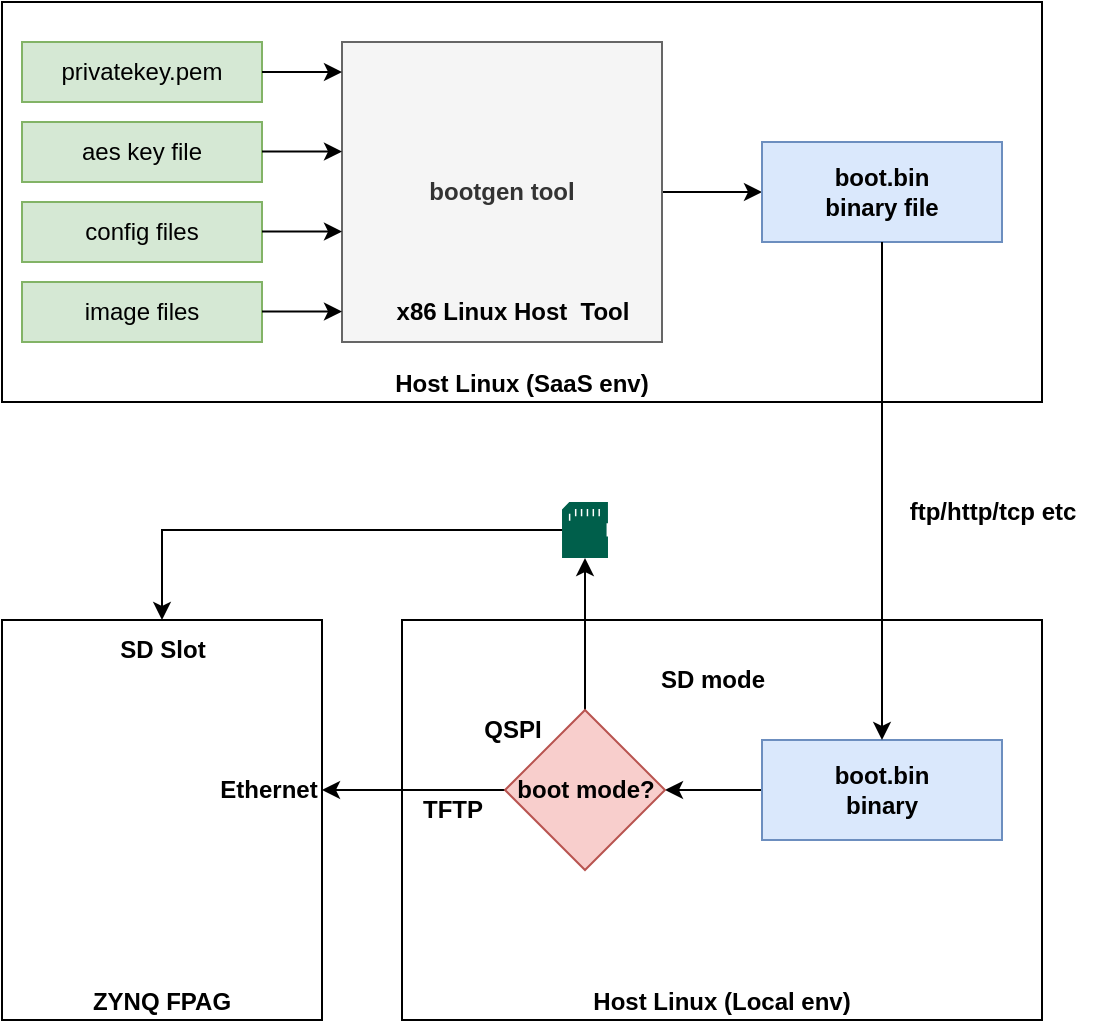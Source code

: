 <mxfile version="20.3.0" type="device"><diagram id="bzm6iS9s6tqoZT723aFg" name="第 1 页"><mxGraphModel dx="918" dy="854" grid="1" gridSize="10" guides="1" tooltips="1" connect="1" arrows="1" fold="1" page="1" pageScale="1" pageWidth="827" pageHeight="1169" math="0" shadow="0"><root><mxCell id="0"/><mxCell id="1" parent="0"/><mxCell id="Sef64oRunpcKk1uENiQf-34" value="Host Linux (SaaS env)" style="rounded=0;whiteSpace=wrap;html=1;verticalAlign=bottom;fontStyle=1" vertex="1" parent="1"><mxGeometry x="90" y="280" width="520" height="200" as="geometry"/></mxCell><mxCell id="Sef64oRunpcKk1uENiQf-1" value="image files" style="rounded=0;whiteSpace=wrap;html=1;fillColor=#d5e8d4;strokeColor=#82b366;" vertex="1" parent="1"><mxGeometry x="100" y="420" width="120" height="30" as="geometry"/></mxCell><mxCell id="Sef64oRunpcKk1uENiQf-2" value="privatekey.pem" style="rounded=0;whiteSpace=wrap;html=1;fillColor=#d5e8d4;strokeColor=#82b366;" vertex="1" parent="1"><mxGeometry x="100" y="300" width="120" height="30" as="geometry"/></mxCell><mxCell id="Sef64oRunpcKk1uENiQf-3" value="aes key file" style="rounded=0;whiteSpace=wrap;html=1;fillColor=#d5e8d4;strokeColor=#82b366;" vertex="1" parent="1"><mxGeometry x="100" y="340" width="120" height="30" as="geometry"/></mxCell><mxCell id="Sef64oRunpcKk1uENiQf-4" value="config files" style="rounded=0;whiteSpace=wrap;html=1;fillColor=#d5e8d4;strokeColor=#82b366;" vertex="1" parent="1"><mxGeometry x="100" y="380" width="120" height="30" as="geometry"/></mxCell><mxCell id="Sef64oRunpcKk1uENiQf-33" style="edgeStyle=orthogonalEdgeStyle;rounded=0;orthogonalLoop=1;jettySize=auto;html=1;exitX=1;exitY=0.5;exitDx=0;exitDy=0;" edge="1" parent="1" source="Sef64oRunpcKk1uENiQf-5" target="Sef64oRunpcKk1uENiQf-26"><mxGeometry relative="1" as="geometry"/></mxCell><mxCell id="Sef64oRunpcKk1uENiQf-5" value="bootgen tool" style="rounded=0;whiteSpace=wrap;html=1;fontStyle=1;fillColor=#f5f5f5;fontColor=#333333;strokeColor=#666666;" vertex="1" parent="1"><mxGeometry x="260" y="300" width="160" height="150" as="geometry"/></mxCell><mxCell id="Sef64oRunpcKk1uENiQf-21" value="x86 Linux Host&amp;nbsp; Tool" style="text;html=1;align=center;verticalAlign=middle;resizable=0;points=[];autosize=1;strokeColor=none;fillColor=none;fontStyle=1" vertex="1" parent="1"><mxGeometry x="275" y="420" width="140" height="30" as="geometry"/></mxCell><mxCell id="Sef64oRunpcKk1uENiQf-26" value="boot.bin&lt;br&gt;binary file" style="rounded=0;whiteSpace=wrap;html=1;fontStyle=1;fillColor=#dae8fc;strokeColor=#6c8ebf;" vertex="1" parent="1"><mxGeometry x="470" y="350" width="120" height="50" as="geometry"/></mxCell><mxCell id="Sef64oRunpcKk1uENiQf-29" value="" style="endArrow=classic;html=1;rounded=0;exitX=1;exitY=0.5;exitDx=0;exitDy=0;" edge="1" parent="1"><mxGeometry width="50" height="50" relative="1" as="geometry"><mxPoint x="220" y="315" as="sourcePoint"/><mxPoint x="260" y="315" as="targetPoint"/></mxGeometry></mxCell><mxCell id="Sef64oRunpcKk1uENiQf-30" value="" style="endArrow=classic;html=1;rounded=0;exitX=1;exitY=0.5;exitDx=0;exitDy=0;" edge="1" parent="1"><mxGeometry width="50" height="50" relative="1" as="geometry"><mxPoint x="220" y="354.76" as="sourcePoint"/><mxPoint x="260" y="354.76" as="targetPoint"/></mxGeometry></mxCell><mxCell id="Sef64oRunpcKk1uENiQf-31" value="" style="endArrow=classic;html=1;rounded=0;exitX=1;exitY=0.5;exitDx=0;exitDy=0;" edge="1" parent="1"><mxGeometry width="50" height="50" relative="1" as="geometry"><mxPoint x="220" y="394.76" as="sourcePoint"/><mxPoint x="260" y="394.76" as="targetPoint"/></mxGeometry></mxCell><mxCell id="Sef64oRunpcKk1uENiQf-32" value="" style="endArrow=classic;html=1;rounded=0;exitX=1;exitY=0.5;exitDx=0;exitDy=0;" edge="1" parent="1"><mxGeometry width="50" height="50" relative="1" as="geometry"><mxPoint x="220" y="434.76" as="sourcePoint"/><mxPoint x="260" y="434.76" as="targetPoint"/></mxGeometry></mxCell><mxCell id="Sef64oRunpcKk1uENiQf-40" value="Host Linux (Local env)" style="rounded=0;whiteSpace=wrap;html=1;verticalAlign=bottom;fontStyle=1" vertex="1" parent="1"><mxGeometry x="290" y="589" width="320" height="200" as="geometry"/></mxCell><mxCell id="Sef64oRunpcKk1uENiQf-48" style="edgeStyle=orthogonalEdgeStyle;rounded=0;orthogonalLoop=1;jettySize=auto;html=1;exitX=0;exitY=0.5;exitDx=0;exitDy=0;entryX=1;entryY=0.5;entryDx=0;entryDy=0;" edge="1" parent="1" source="Sef64oRunpcKk1uENiQf-42" target="Sef64oRunpcKk1uENiQf-47"><mxGeometry relative="1" as="geometry"/></mxCell><mxCell id="Sef64oRunpcKk1uENiQf-42" value="boot.bin&lt;br&gt;binary" style="rounded=0;whiteSpace=wrap;html=1;fontStyle=1;fillColor=#dae8fc;strokeColor=#6c8ebf;" vertex="1" parent="1"><mxGeometry x="470" y="649" width="120" height="50" as="geometry"/></mxCell><mxCell id="Sef64oRunpcKk1uENiQf-43" style="edgeStyle=orthogonalEdgeStyle;rounded=0;orthogonalLoop=1;jettySize=auto;html=1;exitX=0.5;exitY=1;exitDx=0;exitDy=0;" edge="1" parent="1" source="Sef64oRunpcKk1uENiQf-26" target="Sef64oRunpcKk1uENiQf-42"><mxGeometry relative="1" as="geometry"/></mxCell><mxCell id="Sef64oRunpcKk1uENiQf-44" value="ftp/http/tcp etc" style="text;html=1;align=center;verticalAlign=middle;resizable=0;points=[];autosize=1;strokeColor=none;fillColor=none;fontStyle=1" vertex="1" parent="1"><mxGeometry x="530" y="520" width="110" height="30" as="geometry"/></mxCell><mxCell id="Sef64oRunpcKk1uENiQf-55" style="edgeStyle=orthogonalEdgeStyle;rounded=0;orthogonalLoop=1;jettySize=auto;html=1;" edge="1" parent="1" source="Sef64oRunpcKk1uENiQf-45" target="Sef64oRunpcKk1uENiQf-46"><mxGeometry relative="1" as="geometry"/></mxCell><mxCell id="Sef64oRunpcKk1uENiQf-45" value="" style="sketch=0;pointerEvents=1;shadow=0;dashed=0;html=1;strokeColor=none;fillColor=#005F4B;labelPosition=center;verticalLabelPosition=bottom;verticalAlign=top;align=center;outlineConnect=0;shape=mxgraph.veeam2.sd_card;" vertex="1" parent="1"><mxGeometry x="370" y="530" width="23" height="28.0" as="geometry"/></mxCell><mxCell id="Sef64oRunpcKk1uENiQf-46" value="ZYNQ FPAG" style="rounded=0;whiteSpace=wrap;html=1;verticalAlign=bottom;fontStyle=1" vertex="1" parent="1"><mxGeometry x="90" y="589" width="160" height="200" as="geometry"/></mxCell><mxCell id="Sef64oRunpcKk1uENiQf-49" style="edgeStyle=orthogonalEdgeStyle;rounded=0;orthogonalLoop=1;jettySize=auto;html=1;exitX=0.5;exitY=0;exitDx=0;exitDy=0;" edge="1" parent="1" source="Sef64oRunpcKk1uENiQf-47" target="Sef64oRunpcKk1uENiQf-45"><mxGeometry relative="1" as="geometry"/></mxCell><mxCell id="Sef64oRunpcKk1uENiQf-51" style="edgeStyle=orthogonalEdgeStyle;rounded=0;orthogonalLoop=1;jettySize=auto;html=1;exitX=0;exitY=0.5;exitDx=0;exitDy=0;" edge="1" parent="1" source="Sef64oRunpcKk1uENiQf-47"><mxGeometry relative="1" as="geometry"><mxPoint x="250" y="674" as="targetPoint"/></mxGeometry></mxCell><mxCell id="Sef64oRunpcKk1uENiQf-47" value="boot mode?" style="rhombus;whiteSpace=wrap;html=1;fontStyle=1;fillColor=#f8cecc;strokeColor=#b85450;" vertex="1" parent="1"><mxGeometry x="341.5" y="634" width="80" height="80" as="geometry"/></mxCell><mxCell id="Sef64oRunpcKk1uENiQf-50" value="SD mode" style="text;html=1;align=center;verticalAlign=middle;resizable=0;points=[];autosize=1;strokeColor=none;fillColor=none;fontStyle=1" vertex="1" parent="1"><mxGeometry x="405" y="604" width="80" height="30" as="geometry"/></mxCell><mxCell id="Sef64oRunpcKk1uENiQf-52" value="QSPI" style="text;html=1;align=center;verticalAlign=middle;resizable=0;points=[];autosize=1;strokeColor=none;fillColor=none;fontStyle=1" vertex="1" parent="1"><mxGeometry x="320" y="629" width="50" height="30" as="geometry"/></mxCell><mxCell id="Sef64oRunpcKk1uENiQf-53" value="TFTP" style="text;html=1;align=center;verticalAlign=middle;resizable=0;points=[];autosize=1;strokeColor=none;fillColor=none;fontStyle=1" vertex="1" parent="1"><mxGeometry x="290" y="669" width="50" height="30" as="geometry"/></mxCell><mxCell id="Sef64oRunpcKk1uENiQf-54" value="Ethernet" style="text;html=1;align=center;verticalAlign=middle;resizable=0;points=[];autosize=1;strokeColor=none;fillColor=none;fontStyle=1" vertex="1" parent="1"><mxGeometry x="188" y="659" width="70" height="30" as="geometry"/></mxCell><mxCell id="Sef64oRunpcKk1uENiQf-56" value="SD Slot" style="text;html=1;align=center;verticalAlign=middle;resizable=0;points=[];autosize=1;strokeColor=none;fillColor=none;fontStyle=1" vertex="1" parent="1"><mxGeometry x="135" y="589" width="70" height="30" as="geometry"/></mxCell></root></mxGraphModel></diagram></mxfile>